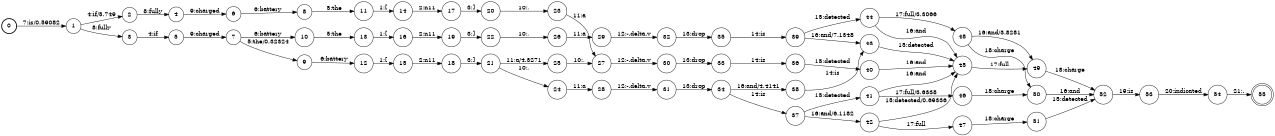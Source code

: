 digraph FST {
rankdir = LR;
size = "8.5,11";
label = "";
center = 1;
orientation = Portrait;
ranksep = "0.4";
nodesep = "0.25";
0 [label = "0", shape = circle, style = bold, fontsize = 14]
	0 -> 1 [label = "7:is/0.59082", fontsize = 14];
1 [label = "1", shape = circle, style = solid, fontsize = 14]
	1 -> 2 [label = "4:if/5.749", fontsize = 14];
	1 -> 3 [label = "8:fully", fontsize = 14];
2 [label = "2", shape = circle, style = solid, fontsize = 14]
	2 -> 4 [label = "8:fully", fontsize = 14];
3 [label = "3", shape = circle, style = solid, fontsize = 14]
	3 -> 5 [label = "4:if", fontsize = 14];
4 [label = "4", shape = circle, style = solid, fontsize = 14]
	4 -> 6 [label = "9:charged", fontsize = 14];
5 [label = "5", shape = circle, style = solid, fontsize = 14]
	5 -> 7 [label = "9:charged", fontsize = 14];
6 [label = "6", shape = circle, style = solid, fontsize = 14]
	6 -> 8 [label = "6:battery", fontsize = 14];
7 [label = "7", shape = circle, style = solid, fontsize = 14]
	7 -> 9 [label = "5:the/0.32324", fontsize = 14];
	7 -> 10 [label = "6:battery", fontsize = 14];
8 [label = "8", shape = circle, style = solid, fontsize = 14]
	8 -> 11 [label = "5:the", fontsize = 14];
9 [label = "9", shape = circle, style = solid, fontsize = 14]
	9 -> 12 [label = "6:battery", fontsize = 14];
10 [label = "10", shape = circle, style = solid, fontsize = 14]
	10 -> 13 [label = "5:the", fontsize = 14];
11 [label = "11", shape = circle, style = solid, fontsize = 14]
	11 -> 14 [label = "1:&#91;", fontsize = 14];
12 [label = "12", shape = circle, style = solid, fontsize = 14]
	12 -> 15 [label = "1:&#91;", fontsize = 14];
13 [label = "13", shape = circle, style = solid, fontsize = 14]
	13 -> 16 [label = "1:&#91;", fontsize = 14];
14 [label = "14", shape = circle, style = solid, fontsize = 14]
	14 -> 17 [label = "2:n11", fontsize = 14];
15 [label = "15", shape = circle, style = solid, fontsize = 14]
	15 -> 18 [label = "2:n11", fontsize = 14];
16 [label = "16", shape = circle, style = solid, fontsize = 14]
	16 -> 19 [label = "2:n11", fontsize = 14];
17 [label = "17", shape = circle, style = solid, fontsize = 14]
	17 -> 20 [label = "3:&#93;", fontsize = 14];
18 [label = "18", shape = circle, style = solid, fontsize = 14]
	18 -> 21 [label = "3:&#93;", fontsize = 14];
19 [label = "19", shape = circle, style = solid, fontsize = 14]
	19 -> 22 [label = "3:&#93;", fontsize = 14];
20 [label = "20", shape = circle, style = solid, fontsize = 14]
	20 -> 23 [label = "10:,", fontsize = 14];
21 [label = "21", shape = circle, style = solid, fontsize = 14]
	21 -> 24 [label = "10:,", fontsize = 14];
	21 -> 25 [label = "11:a/4.3271", fontsize = 14];
22 [label = "22", shape = circle, style = solid, fontsize = 14]
	22 -> 26 [label = "10:,", fontsize = 14];
23 [label = "23", shape = circle, style = solid, fontsize = 14]
	23 -> 27 [label = "11:a", fontsize = 14];
24 [label = "24", shape = circle, style = solid, fontsize = 14]
	24 -> 28 [label = "11:a", fontsize = 14];
25 [label = "25", shape = circle, style = solid, fontsize = 14]
	25 -> 27 [label = "10:,", fontsize = 14];
26 [label = "26", shape = circle, style = solid, fontsize = 14]
	26 -> 29 [label = "11:a", fontsize = 14];
27 [label = "27", shape = circle, style = solid, fontsize = 14]
	27 -> 30 [label = "12:-.delta.v", fontsize = 14];
28 [label = "28", shape = circle, style = solid, fontsize = 14]
	28 -> 31 [label = "12:-.delta.v", fontsize = 14];
29 [label = "29", shape = circle, style = solid, fontsize = 14]
	29 -> 32 [label = "12:-.delta.v", fontsize = 14];
30 [label = "30", shape = circle, style = solid, fontsize = 14]
	30 -> 33 [label = "13:drop", fontsize = 14];
31 [label = "31", shape = circle, style = solid, fontsize = 14]
	31 -> 34 [label = "13:drop", fontsize = 14];
32 [label = "32", shape = circle, style = solid, fontsize = 14]
	32 -> 35 [label = "13:drop", fontsize = 14];
33 [label = "33", shape = circle, style = solid, fontsize = 14]
	33 -> 36 [label = "14:is", fontsize = 14];
34 [label = "34", shape = circle, style = solid, fontsize = 14]
	34 -> 37 [label = "14:is", fontsize = 14];
	34 -> 38 [label = "16:and/4.4141", fontsize = 14];
35 [label = "35", shape = circle, style = solid, fontsize = 14]
	35 -> 39 [label = "14:is", fontsize = 14];
36 [label = "36", shape = circle, style = solid, fontsize = 14]
	36 -> 40 [label = "15:detected", fontsize = 14];
37 [label = "37", shape = circle, style = solid, fontsize = 14]
	37 -> 41 [label = "15:detected", fontsize = 14];
	37 -> 42 [label = "16:and/6.1182", fontsize = 14];
38 [label = "38", shape = circle, style = solid, fontsize = 14]
	38 -> 43 [label = "14:is", fontsize = 14];
39 [label = "39", shape = circle, style = solid, fontsize = 14]
	39 -> 44 [label = "15:detected", fontsize = 14];
	39 -> 43 [label = "16:and/7.1348", fontsize = 14];
40 [label = "40", shape = circle, style = solid, fontsize = 14]
	40 -> 45 [label = "16:and", fontsize = 14];
41 [label = "41", shape = circle, style = solid, fontsize = 14]
	41 -> 45 [label = "16:and", fontsize = 14];
	41 -> 46 [label = "17:full/3.6338", fontsize = 14];
42 [label = "42", shape = circle, style = solid, fontsize = 14]
	42 -> 45 [label = "15:detected/0.69336", fontsize = 14];
	42 -> 47 [label = "17:full", fontsize = 14];
43 [label = "43", shape = circle, style = solid, fontsize = 14]
	43 -> 45 [label = "15:detected", fontsize = 14];
44 [label = "44", shape = circle, style = solid, fontsize = 14]
	44 -> 45 [label = "16:and", fontsize = 14];
	44 -> 48 [label = "17:full/3.3066", fontsize = 14];
45 [label = "45", shape = circle, style = solid, fontsize = 14]
	45 -> 49 [label = "17:full", fontsize = 14];
46 [label = "46", shape = circle, style = solid, fontsize = 14]
	46 -> 50 [label = "18:charge", fontsize = 14];
47 [label = "47", shape = circle, style = solid, fontsize = 14]
	47 -> 51 [label = "18:charge", fontsize = 14];
48 [label = "48", shape = circle, style = solid, fontsize = 14]
	48 -> 49 [label = "16:and/3.8281", fontsize = 14];
	48 -> 50 [label = "18:charge", fontsize = 14];
49 [label = "49", shape = circle, style = solid, fontsize = 14]
	49 -> 52 [label = "18:charge", fontsize = 14];
50 [label = "50", shape = circle, style = solid, fontsize = 14]
	50 -> 52 [label = "16:and", fontsize = 14];
51 [label = "51", shape = circle, style = solid, fontsize = 14]
	51 -> 52 [label = "15:detected", fontsize = 14];
52 [label = "52", shape = circle, style = solid, fontsize = 14]
	52 -> 53 [label = "19:is", fontsize = 14];
53 [label = "53", shape = circle, style = solid, fontsize = 14]
	53 -> 54 [label = "20:indicated", fontsize = 14];
54 [label = "54", shape = circle, style = solid, fontsize = 14]
	54 -> 55 [label = "21:.", fontsize = 14];
55 [label = "55", shape = doublecircle, style = solid, fontsize = 14]
}
